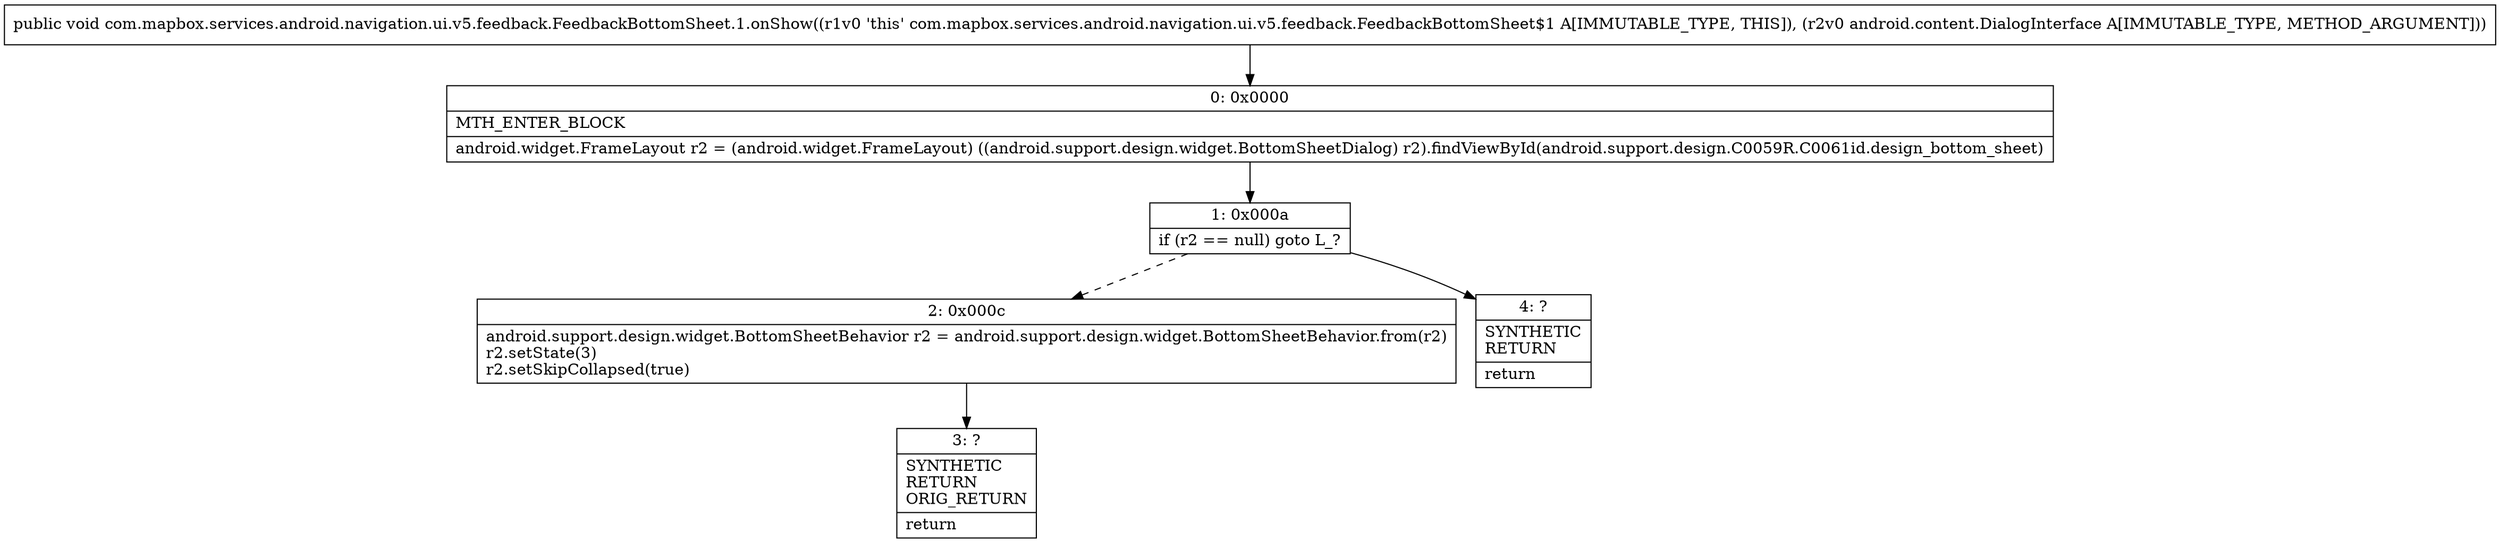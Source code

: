 digraph "CFG forcom.mapbox.services.android.navigation.ui.v5.feedback.FeedbackBottomSheet.1.onShow(Landroid\/content\/DialogInterface;)V" {
Node_0 [shape=record,label="{0\:\ 0x0000|MTH_ENTER_BLOCK\l|android.widget.FrameLayout r2 = (android.widget.FrameLayout) ((android.support.design.widget.BottomSheetDialog) r2).findViewById(android.support.design.C0059R.C0061id.design_bottom_sheet)\l}"];
Node_1 [shape=record,label="{1\:\ 0x000a|if (r2 == null) goto L_?\l}"];
Node_2 [shape=record,label="{2\:\ 0x000c|android.support.design.widget.BottomSheetBehavior r2 = android.support.design.widget.BottomSheetBehavior.from(r2)\lr2.setState(3)\lr2.setSkipCollapsed(true)\l}"];
Node_3 [shape=record,label="{3\:\ ?|SYNTHETIC\lRETURN\lORIG_RETURN\l|return\l}"];
Node_4 [shape=record,label="{4\:\ ?|SYNTHETIC\lRETURN\l|return\l}"];
MethodNode[shape=record,label="{public void com.mapbox.services.android.navigation.ui.v5.feedback.FeedbackBottomSheet.1.onShow((r1v0 'this' com.mapbox.services.android.navigation.ui.v5.feedback.FeedbackBottomSheet$1 A[IMMUTABLE_TYPE, THIS]), (r2v0 android.content.DialogInterface A[IMMUTABLE_TYPE, METHOD_ARGUMENT])) }"];
MethodNode -> Node_0;
Node_0 -> Node_1;
Node_1 -> Node_2[style=dashed];
Node_1 -> Node_4;
Node_2 -> Node_3;
}

